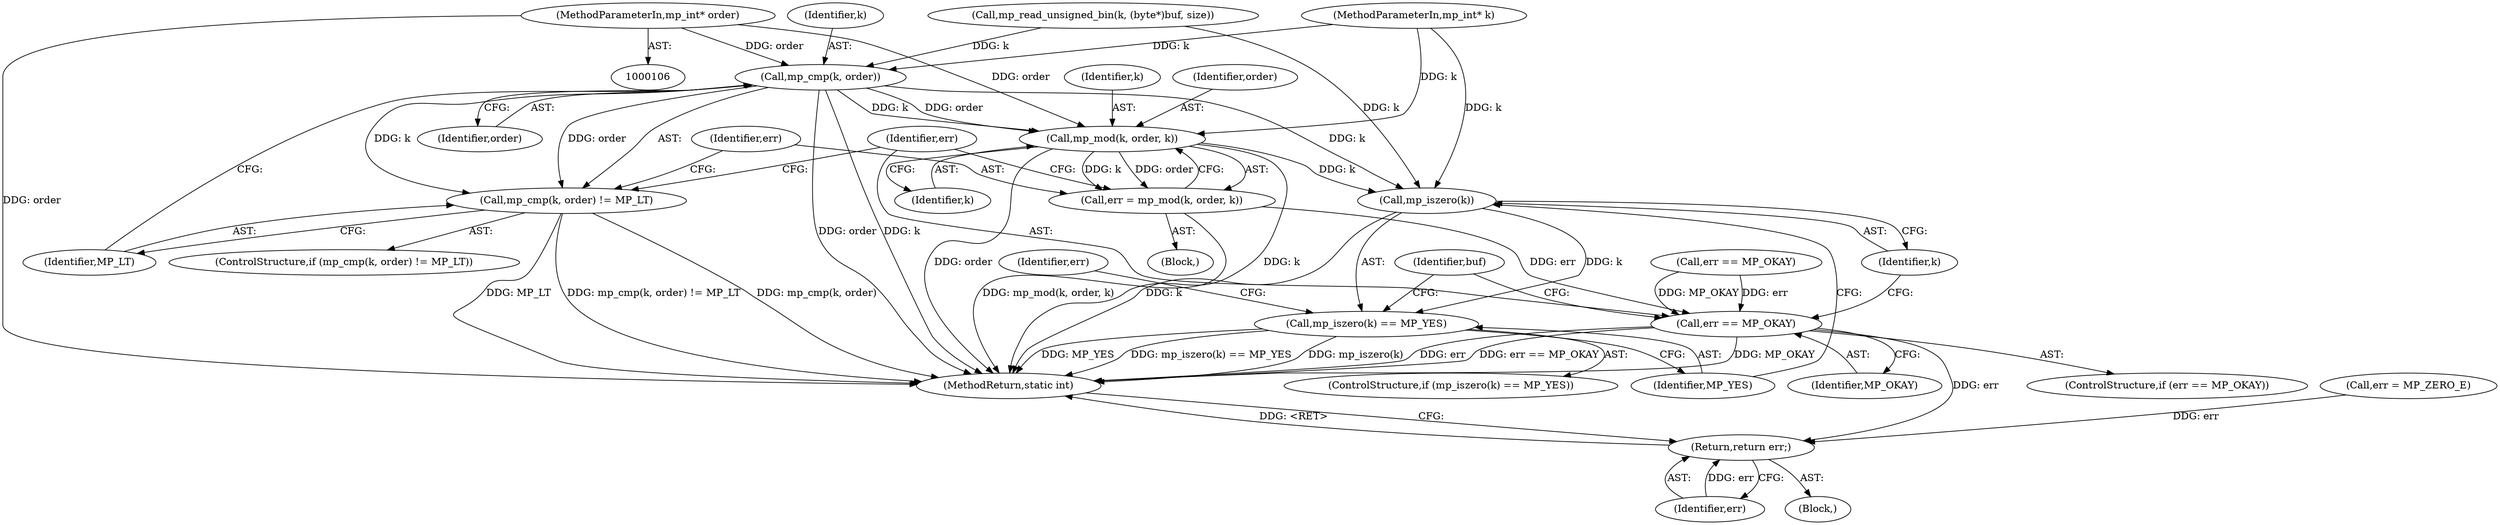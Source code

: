 digraph "0_wolfssl_9b9568d500f31f964af26ba8d01e542e1f27e5ca@pointer" {
"1000110" [label="(MethodParameterIn,mp_int* order)"];
"1000156" [label="(Call,mp_cmp(k, order))"];
"1000155" [label="(Call,mp_cmp(k, order) != MP_LT)"];
"1000163" [label="(Call,mp_mod(k, order, k))"];
"1000161" [label="(Call,err = mp_mod(k, order, k))"];
"1000168" [label="(Call,err == MP_OKAY)"];
"1000187" [label="(Return,return err;)"];
"1000174" [label="(Call,mp_iszero(k))"];
"1000173" [label="(Call,mp_iszero(k) == MP_YES)"];
"1000167" [label="(ControlStructure,if (err == MP_OKAY))"];
"1000178" [label="(Identifier,err)"];
"1000163" [label="(Call,mp_mod(k, order, k))"];
"1000155" [label="(Call,mp_cmp(k, order) != MP_LT)"];
"1000161" [label="(Call,err = mp_mod(k, order, k))"];
"1000188" [label="(Identifier,err)"];
"1000189" [label="(MethodReturn,static int)"];
"1000187" [label="(Return,return err;)"];
"1000159" [label="(Identifier,MP_LT)"];
"1000168" [label="(Call,err == MP_OKAY)"];
"1000166" [label="(Identifier,k)"];
"1000110" [label="(MethodParameterIn,mp_int* order)"];
"1000164" [label="(Identifier,k)"];
"1000162" [label="(Identifier,err)"];
"1000160" [label="(Block,)"];
"1000181" [label="(Identifier,buf)"];
"1000174" [label="(Call,mp_iszero(k))"];
"1000154" [label="(ControlStructure,if (mp_cmp(k, order) != MP_LT))"];
"1000170" [label="(Identifier,MP_OKAY)"];
"1000150" [label="(Call,err == MP_OKAY)"];
"1000143" [label="(Call,mp_read_unsigned_bin(k, (byte*)buf, size))"];
"1000177" [label="(Call,err = MP_ZERO_E)"];
"1000156" [label="(Call,mp_cmp(k, order))"];
"1000111" [label="(Block,)"];
"1000169" [label="(Identifier,err)"];
"1000176" [label="(Identifier,MP_YES)"];
"1000109" [label="(MethodParameterIn,mp_int* k)"];
"1000165" [label="(Identifier,order)"];
"1000173" [label="(Call,mp_iszero(k) == MP_YES)"];
"1000158" [label="(Identifier,order)"];
"1000172" [label="(ControlStructure,if (mp_iszero(k) == MP_YES))"];
"1000175" [label="(Identifier,k)"];
"1000157" [label="(Identifier,k)"];
"1000110" -> "1000106"  [label="AST: "];
"1000110" -> "1000189"  [label="DDG: order"];
"1000110" -> "1000156"  [label="DDG: order"];
"1000110" -> "1000163"  [label="DDG: order"];
"1000156" -> "1000155"  [label="AST: "];
"1000156" -> "1000158"  [label="CFG: "];
"1000157" -> "1000156"  [label="AST: "];
"1000158" -> "1000156"  [label="AST: "];
"1000159" -> "1000156"  [label="CFG: "];
"1000156" -> "1000189"  [label="DDG: k"];
"1000156" -> "1000189"  [label="DDG: order"];
"1000156" -> "1000155"  [label="DDG: k"];
"1000156" -> "1000155"  [label="DDG: order"];
"1000143" -> "1000156"  [label="DDG: k"];
"1000109" -> "1000156"  [label="DDG: k"];
"1000156" -> "1000163"  [label="DDG: k"];
"1000156" -> "1000163"  [label="DDG: order"];
"1000156" -> "1000174"  [label="DDG: k"];
"1000155" -> "1000154"  [label="AST: "];
"1000155" -> "1000159"  [label="CFG: "];
"1000159" -> "1000155"  [label="AST: "];
"1000162" -> "1000155"  [label="CFG: "];
"1000169" -> "1000155"  [label="CFG: "];
"1000155" -> "1000189"  [label="DDG: MP_LT"];
"1000155" -> "1000189"  [label="DDG: mp_cmp(k, order) != MP_LT"];
"1000155" -> "1000189"  [label="DDG: mp_cmp(k, order)"];
"1000163" -> "1000161"  [label="AST: "];
"1000163" -> "1000166"  [label="CFG: "];
"1000164" -> "1000163"  [label="AST: "];
"1000165" -> "1000163"  [label="AST: "];
"1000166" -> "1000163"  [label="AST: "];
"1000161" -> "1000163"  [label="CFG: "];
"1000163" -> "1000189"  [label="DDG: k"];
"1000163" -> "1000189"  [label="DDG: order"];
"1000163" -> "1000161"  [label="DDG: k"];
"1000163" -> "1000161"  [label="DDG: order"];
"1000109" -> "1000163"  [label="DDG: k"];
"1000163" -> "1000174"  [label="DDG: k"];
"1000161" -> "1000160"  [label="AST: "];
"1000162" -> "1000161"  [label="AST: "];
"1000169" -> "1000161"  [label="CFG: "];
"1000161" -> "1000189"  [label="DDG: mp_mod(k, order, k)"];
"1000161" -> "1000168"  [label="DDG: err"];
"1000168" -> "1000167"  [label="AST: "];
"1000168" -> "1000170"  [label="CFG: "];
"1000169" -> "1000168"  [label="AST: "];
"1000170" -> "1000168"  [label="AST: "];
"1000175" -> "1000168"  [label="CFG: "];
"1000181" -> "1000168"  [label="CFG: "];
"1000168" -> "1000189"  [label="DDG: err"];
"1000168" -> "1000189"  [label="DDG: err == MP_OKAY"];
"1000168" -> "1000189"  [label="DDG: MP_OKAY"];
"1000150" -> "1000168"  [label="DDG: err"];
"1000150" -> "1000168"  [label="DDG: MP_OKAY"];
"1000168" -> "1000187"  [label="DDG: err"];
"1000187" -> "1000111"  [label="AST: "];
"1000187" -> "1000188"  [label="CFG: "];
"1000188" -> "1000187"  [label="AST: "];
"1000189" -> "1000187"  [label="CFG: "];
"1000187" -> "1000189"  [label="DDG: <RET>"];
"1000188" -> "1000187"  [label="DDG: err"];
"1000177" -> "1000187"  [label="DDG: err"];
"1000174" -> "1000173"  [label="AST: "];
"1000174" -> "1000175"  [label="CFG: "];
"1000175" -> "1000174"  [label="AST: "];
"1000176" -> "1000174"  [label="CFG: "];
"1000174" -> "1000189"  [label="DDG: k"];
"1000174" -> "1000173"  [label="DDG: k"];
"1000143" -> "1000174"  [label="DDG: k"];
"1000109" -> "1000174"  [label="DDG: k"];
"1000173" -> "1000172"  [label="AST: "];
"1000173" -> "1000176"  [label="CFG: "];
"1000176" -> "1000173"  [label="AST: "];
"1000178" -> "1000173"  [label="CFG: "];
"1000181" -> "1000173"  [label="CFG: "];
"1000173" -> "1000189"  [label="DDG: MP_YES"];
"1000173" -> "1000189"  [label="DDG: mp_iszero(k) == MP_YES"];
"1000173" -> "1000189"  [label="DDG: mp_iszero(k)"];
}
